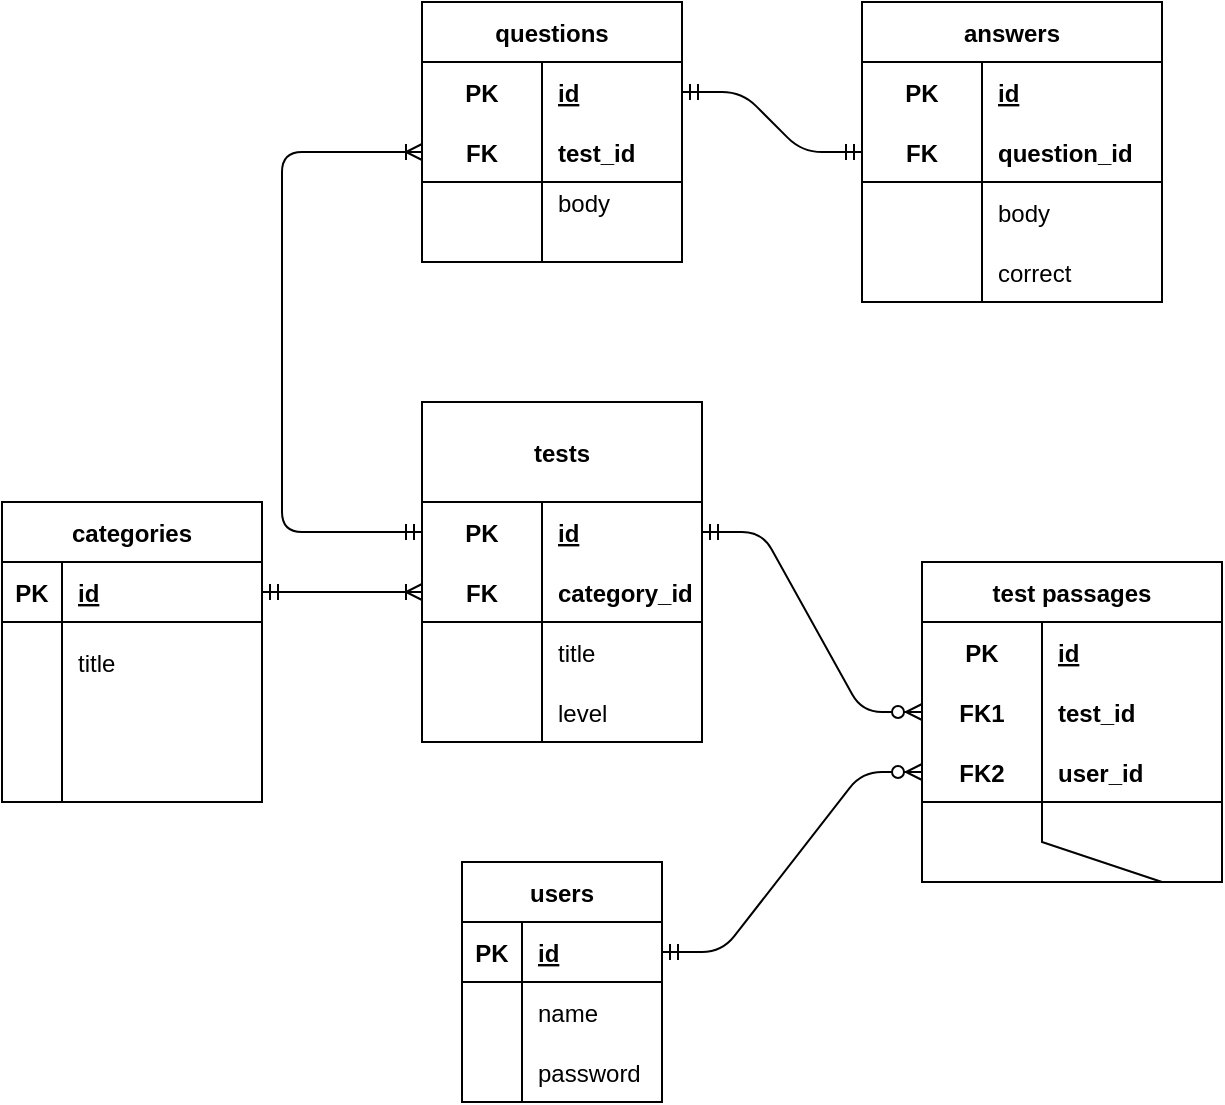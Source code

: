 <mxfile version="13.4.6" type="github">
  <diagram id="GfxbMXtH6MXTsTzPyRCo" name="Page-1">
    <mxGraphModel dx="981" dy="544" grid="1" gridSize="10" guides="1" tooltips="1" connect="1" arrows="1" fold="1" page="1" pageScale="1" pageWidth="827" pageHeight="1169" math="0" shadow="0">
      <root>
        <mxCell id="0" />
        <mxCell id="1" parent="0" />
        <mxCell id="fzq1k9dkUvf0WdeCDBml-178" value="" style="edgeStyle=entityRelationEdgeStyle;fontSize=12;html=1;endArrow=ERzeroToMany;startArrow=ERmandOne;" edge="1" parent="1" source="fzq1k9dkUvf0WdeCDBml-35" target="fzq1k9dkUvf0WdeCDBml-110">
          <mxGeometry width="100" height="100" relative="1" as="geometry">
            <mxPoint x="380" y="570" as="sourcePoint" />
            <mxPoint x="480" y="470" as="targetPoint" />
          </mxGeometry>
        </mxCell>
        <mxCell id="fzq1k9dkUvf0WdeCDBml-181" value="" style="edgeStyle=entityRelationEdgeStyle;fontSize=12;html=1;endArrow=ERzeroToMany;startArrow=ERmandOne;entryX=0;entryY=0.5;entryDx=0;entryDy=0;exitX=1;exitY=0.5;exitDx=0;exitDy=0;" edge="1" parent="1" source="fzq1k9dkUvf0WdeCDBml-78" target="fzq1k9dkUvf0WdeCDBml-120">
          <mxGeometry width="100" height="100" relative="1" as="geometry">
            <mxPoint x="520" y="415" as="sourcePoint" />
            <mxPoint x="480" y="470" as="targetPoint" />
          </mxGeometry>
        </mxCell>
        <mxCell id="fzq1k9dkUvf0WdeCDBml-182" value="" style="fontSize=12;html=1;endArrow=ERoneToMany;startArrow=ERmandOne;entryX=0;entryY=0.5;entryDx=0;entryDy=0;exitX=1;exitY=0.5;exitDx=0;exitDy=0;" edge="1" parent="1" source="fzq1k9dkUvf0WdeCDBml-137" target="fzq1k9dkUvf0WdeCDBml-81">
          <mxGeometry width="100" height="100" relative="1" as="geometry">
            <mxPoint x="390" y="385" as="sourcePoint" />
            <mxPoint x="310" y="480" as="targetPoint" />
          </mxGeometry>
        </mxCell>
        <mxCell id="fzq1k9dkUvf0WdeCDBml-77" value="tests" style="shape=table;startSize=50;container=1;collapsible=1;childLayout=tableLayout;fixedRows=1;rowLines=0;fontStyle=1;align=center;resizeLast=1;" vertex="1" parent="1">
          <mxGeometry x="230" y="410" width="140" height="170" as="geometry">
            <mxRectangle x="60" y="410" width="60" height="30" as="alternateBounds" />
          </mxGeometry>
        </mxCell>
        <mxCell id="fzq1k9dkUvf0WdeCDBml-78" value="" style="shape=partialRectangle;collapsible=0;dropTarget=0;pointerEvents=0;fillColor=none;top=0;left=0;bottom=0;right=0;points=[[0,0.5],[1,0.5]];portConstraint=eastwest;" vertex="1" parent="fzq1k9dkUvf0WdeCDBml-77">
          <mxGeometry y="50" width="140" height="30" as="geometry" />
        </mxCell>
        <mxCell id="fzq1k9dkUvf0WdeCDBml-79" value="PK" style="shape=partialRectangle;connectable=0;fillColor=none;top=0;left=0;bottom=0;right=0;fontStyle=1;overflow=hidden;" vertex="1" parent="fzq1k9dkUvf0WdeCDBml-78">
          <mxGeometry width="60" height="30" as="geometry" />
        </mxCell>
        <mxCell id="fzq1k9dkUvf0WdeCDBml-80" value="id" style="shape=partialRectangle;connectable=0;fillColor=none;top=0;left=0;bottom=0;right=0;align=left;spacingLeft=6;fontStyle=5;overflow=hidden;" vertex="1" parent="fzq1k9dkUvf0WdeCDBml-78">
          <mxGeometry x="60" width="80" height="30" as="geometry" />
        </mxCell>
        <mxCell id="fzq1k9dkUvf0WdeCDBml-81" value="" style="shape=partialRectangle;collapsible=0;dropTarget=0;pointerEvents=0;fillColor=none;top=0;left=0;bottom=1;right=0;points=[[0,0.5],[1,0.5]];portConstraint=eastwest;" vertex="1" parent="fzq1k9dkUvf0WdeCDBml-77">
          <mxGeometry y="80" width="140" height="30" as="geometry" />
        </mxCell>
        <mxCell id="fzq1k9dkUvf0WdeCDBml-82" value="FK" style="shape=partialRectangle;connectable=0;fillColor=none;top=0;left=0;bottom=0;right=0;fontStyle=1;overflow=hidden;" vertex="1" parent="fzq1k9dkUvf0WdeCDBml-81">
          <mxGeometry width="60" height="30" as="geometry" />
        </mxCell>
        <mxCell id="fzq1k9dkUvf0WdeCDBml-83" value="category_id" style="shape=partialRectangle;connectable=0;fillColor=none;top=0;left=0;bottom=0;right=0;align=left;spacingLeft=6;fontStyle=1;overflow=hidden;" vertex="1" parent="fzq1k9dkUvf0WdeCDBml-81">
          <mxGeometry x="60" width="80" height="30" as="geometry" />
        </mxCell>
        <mxCell id="fzq1k9dkUvf0WdeCDBml-84" value="" style="shape=partialRectangle;collapsible=0;dropTarget=0;pointerEvents=0;fillColor=none;top=0;left=0;bottom=0;right=0;points=[[0,0.5],[1,0.5]];portConstraint=eastwest;" vertex="1" parent="fzq1k9dkUvf0WdeCDBml-77">
          <mxGeometry y="110" width="140" height="30" as="geometry" />
        </mxCell>
        <mxCell id="fzq1k9dkUvf0WdeCDBml-85" value="" style="shape=partialRectangle;connectable=0;fillColor=none;top=0;left=0;bottom=0;right=0;editable=1;overflow=hidden;" vertex="1" parent="fzq1k9dkUvf0WdeCDBml-84">
          <mxGeometry width="60" height="30" as="geometry" />
        </mxCell>
        <mxCell id="fzq1k9dkUvf0WdeCDBml-86" value="title" style="shape=partialRectangle;connectable=0;fillColor=none;top=0;left=0;bottom=0;right=0;align=left;spacingLeft=6;overflow=hidden;" vertex="1" parent="fzq1k9dkUvf0WdeCDBml-84">
          <mxGeometry x="60" width="80" height="30" as="geometry" />
        </mxCell>
        <mxCell id="fzq1k9dkUvf0WdeCDBml-87" value="" style="shape=partialRectangle;collapsible=0;dropTarget=0;pointerEvents=0;fillColor=none;top=0;left=0;bottom=0;right=0;points=[[0,0.5],[1,0.5]];portConstraint=eastwest;" vertex="1" parent="fzq1k9dkUvf0WdeCDBml-77">
          <mxGeometry y="140" width="140" height="30" as="geometry" />
        </mxCell>
        <mxCell id="fzq1k9dkUvf0WdeCDBml-88" value="" style="shape=partialRectangle;connectable=0;fillColor=none;top=0;left=0;bottom=0;right=0;editable=1;overflow=hidden;" vertex="1" parent="fzq1k9dkUvf0WdeCDBml-87">
          <mxGeometry width="60" height="30" as="geometry" />
        </mxCell>
        <mxCell id="fzq1k9dkUvf0WdeCDBml-89" value="level" style="shape=partialRectangle;connectable=0;fillColor=none;top=0;left=0;bottom=0;right=0;align=left;spacingLeft=6;overflow=hidden;" vertex="1" parent="fzq1k9dkUvf0WdeCDBml-87">
          <mxGeometry x="60" width="80" height="30" as="geometry" />
        </mxCell>
        <mxCell id="fzq1k9dkUvf0WdeCDBml-136" value="categories" style="shape=table;startSize=30;container=1;collapsible=1;childLayout=tableLayout;fixedRows=1;rowLines=0;fontStyle=1;align=center;resizeLast=1;" vertex="1" parent="1">
          <mxGeometry x="20" y="460" width="130" height="150" as="geometry" />
        </mxCell>
        <mxCell id="fzq1k9dkUvf0WdeCDBml-137" value="" style="shape=partialRectangle;collapsible=0;dropTarget=0;pointerEvents=0;fillColor=none;top=0;left=0;bottom=1;right=0;points=[[0,0.5],[1,0.5]];portConstraint=eastwest;" vertex="1" parent="fzq1k9dkUvf0WdeCDBml-136">
          <mxGeometry y="30" width="130" height="30" as="geometry" />
        </mxCell>
        <mxCell id="fzq1k9dkUvf0WdeCDBml-138" value="PK" style="shape=partialRectangle;connectable=0;fillColor=none;top=0;left=0;bottom=0;right=0;fontStyle=1;overflow=hidden;" vertex="1" parent="fzq1k9dkUvf0WdeCDBml-137">
          <mxGeometry width="30" height="30" as="geometry" />
        </mxCell>
        <mxCell id="fzq1k9dkUvf0WdeCDBml-139" value="id" style="shape=partialRectangle;connectable=0;fillColor=none;top=0;left=0;bottom=0;right=0;align=left;spacingLeft=6;fontStyle=5;overflow=hidden;" vertex="1" parent="fzq1k9dkUvf0WdeCDBml-137">
          <mxGeometry x="30" width="100" height="30" as="geometry" />
        </mxCell>
        <mxCell id="fzq1k9dkUvf0WdeCDBml-140" value="" style="shape=partialRectangle;collapsible=0;dropTarget=0;pointerEvents=0;fillColor=none;top=0;left=0;bottom=0;right=0;points=[[0,0.5],[1,0.5]];portConstraint=eastwest;" vertex="1" parent="fzq1k9dkUvf0WdeCDBml-136">
          <mxGeometry y="60" width="130" height="40" as="geometry" />
        </mxCell>
        <mxCell id="fzq1k9dkUvf0WdeCDBml-141" value="" style="shape=partialRectangle;connectable=0;fillColor=none;top=0;left=0;bottom=0;right=0;editable=1;overflow=hidden;" vertex="1" parent="fzq1k9dkUvf0WdeCDBml-140">
          <mxGeometry width="30" height="40" as="geometry" />
        </mxCell>
        <mxCell id="fzq1k9dkUvf0WdeCDBml-142" value="title" style="shape=partialRectangle;connectable=0;fillColor=none;top=0;left=0;bottom=0;right=0;align=left;spacingLeft=6;overflow=hidden;" vertex="1" parent="fzq1k9dkUvf0WdeCDBml-140">
          <mxGeometry x="30" width="100" height="40" as="geometry" />
        </mxCell>
        <mxCell id="fzq1k9dkUvf0WdeCDBml-143" value="" style="shape=partialRectangle;collapsible=0;dropTarget=0;pointerEvents=0;fillColor=none;top=0;left=0;bottom=0;right=0;points=[[0,0.5],[1,0.5]];portConstraint=eastwest;" vertex="1" parent="fzq1k9dkUvf0WdeCDBml-136">
          <mxGeometry y="100" width="130" height="30" as="geometry" />
        </mxCell>
        <mxCell id="fzq1k9dkUvf0WdeCDBml-144" value="" style="shape=partialRectangle;connectable=0;fillColor=none;top=0;left=0;bottom=0;right=0;editable=1;overflow=hidden;" vertex="1" parent="fzq1k9dkUvf0WdeCDBml-143">
          <mxGeometry width="30" height="30" as="geometry" />
        </mxCell>
        <mxCell id="fzq1k9dkUvf0WdeCDBml-145" value="" style="shape=partialRectangle;connectable=0;fillColor=none;top=0;left=0;bottom=0;right=0;align=left;spacingLeft=6;overflow=hidden;" vertex="1" parent="fzq1k9dkUvf0WdeCDBml-143">
          <mxGeometry x="30" width="100" height="30" as="geometry" />
        </mxCell>
        <mxCell id="fzq1k9dkUvf0WdeCDBml-146" value="" style="shape=partialRectangle;collapsible=0;dropTarget=0;pointerEvents=0;fillColor=none;top=0;left=0;bottom=0;right=0;points=[[0,0.5],[1,0.5]];portConstraint=eastwest;" vertex="1" parent="fzq1k9dkUvf0WdeCDBml-136">
          <mxGeometry y="130" width="130" height="20" as="geometry" />
        </mxCell>
        <mxCell id="fzq1k9dkUvf0WdeCDBml-147" value="" style="shape=partialRectangle;connectable=0;fillColor=none;top=0;left=0;bottom=0;right=0;editable=1;overflow=hidden;" vertex="1" parent="fzq1k9dkUvf0WdeCDBml-146">
          <mxGeometry width="30" height="20" as="geometry" />
        </mxCell>
        <mxCell id="fzq1k9dkUvf0WdeCDBml-148" value="" style="shape=partialRectangle;connectable=0;fillColor=none;top=0;left=0;bottom=0;right=0;align=left;spacingLeft=6;overflow=hidden;" vertex="1" parent="fzq1k9dkUvf0WdeCDBml-146">
          <mxGeometry x="30" width="100" height="20" as="geometry" />
        </mxCell>
        <mxCell id="fzq1k9dkUvf0WdeCDBml-106" value="test passages" style="shape=table;startSize=30;container=1;collapsible=1;childLayout=tableLayout;fixedRows=1;rowLines=0;fontStyle=1;align=center;resizeLast=1;" vertex="1" parent="1">
          <mxGeometry x="480" y="490" width="150" height="160" as="geometry" />
        </mxCell>
        <mxCell id="fzq1k9dkUvf0WdeCDBml-107" value="" style="shape=partialRectangle;collapsible=0;dropTarget=0;pointerEvents=0;fillColor=none;top=0;left=0;bottom=0;right=0;points=[[0,0.5],[1,0.5]];portConstraint=eastwest;" vertex="1" parent="fzq1k9dkUvf0WdeCDBml-106">
          <mxGeometry y="30" width="150" height="30" as="geometry" />
        </mxCell>
        <mxCell id="fzq1k9dkUvf0WdeCDBml-108" value="PK" style="shape=partialRectangle;connectable=0;fillColor=none;top=0;left=0;bottom=0;right=0;fontStyle=1;overflow=hidden;" vertex="1" parent="fzq1k9dkUvf0WdeCDBml-107">
          <mxGeometry width="60" height="30" as="geometry" />
        </mxCell>
        <mxCell id="fzq1k9dkUvf0WdeCDBml-109" value="id" style="shape=partialRectangle;connectable=0;fillColor=none;top=0;left=0;bottom=0;right=0;align=left;spacingLeft=6;fontStyle=5;overflow=hidden;" vertex="1" parent="fzq1k9dkUvf0WdeCDBml-107">
          <mxGeometry x="60" width="90" height="30" as="geometry" />
        </mxCell>
        <mxCell id="fzq1k9dkUvf0WdeCDBml-120" value="" style="shape=partialRectangle;collapsible=0;dropTarget=0;pointerEvents=0;fillColor=none;top=0;left=0;bottom=0;right=0;points=[[0,0.5],[1,0.5]];portConstraint=eastwest;" vertex="1" parent="fzq1k9dkUvf0WdeCDBml-106">
          <mxGeometry y="60" width="150" height="30" as="geometry" />
        </mxCell>
        <mxCell id="fzq1k9dkUvf0WdeCDBml-121" value="FK1" style="shape=partialRectangle;connectable=0;fillColor=none;top=0;left=0;bottom=0;right=0;fontStyle=1;overflow=hidden;" vertex="1" parent="fzq1k9dkUvf0WdeCDBml-120">
          <mxGeometry width="60" height="30" as="geometry" />
        </mxCell>
        <mxCell id="fzq1k9dkUvf0WdeCDBml-122" value="test_id" style="shape=partialRectangle;connectable=0;fillColor=none;top=0;left=0;bottom=0;right=0;align=left;spacingLeft=6;fontStyle=1;overflow=hidden;" vertex="1" parent="fzq1k9dkUvf0WdeCDBml-120">
          <mxGeometry x="60" width="90" height="30" as="geometry" />
        </mxCell>
        <mxCell id="fzq1k9dkUvf0WdeCDBml-110" value="" style="shape=partialRectangle;collapsible=0;dropTarget=0;pointerEvents=0;fillColor=none;top=0;left=0;bottom=1;right=0;points=[[0,0.5],[1,0.5]];portConstraint=eastwest;" vertex="1" parent="fzq1k9dkUvf0WdeCDBml-106">
          <mxGeometry y="90" width="150" height="30" as="geometry" />
        </mxCell>
        <mxCell id="fzq1k9dkUvf0WdeCDBml-111" value="FK2" style="shape=partialRectangle;connectable=0;fillColor=none;top=0;left=0;bottom=0;right=0;fontStyle=1;overflow=hidden;" vertex="1" parent="fzq1k9dkUvf0WdeCDBml-110">
          <mxGeometry width="60" height="30" as="geometry" />
        </mxCell>
        <mxCell id="fzq1k9dkUvf0WdeCDBml-112" value="user_id" style="shape=partialRectangle;connectable=0;fillColor=none;top=0;left=0;bottom=0;right=0;align=left;spacingLeft=6;fontStyle=1;overflow=hidden;" vertex="1" parent="fzq1k9dkUvf0WdeCDBml-110">
          <mxGeometry x="60" width="90" height="30" as="geometry" />
        </mxCell>
        <mxCell id="fzq1k9dkUvf0WdeCDBml-113" value="" style="shape=partialRectangle;collapsible=0;dropTarget=0;pointerEvents=0;fillColor=none;top=0;left=0;bottom=0;right=0;points=[[0,0.5],[1,0.5]];portConstraint=eastwest;" vertex="1" parent="fzq1k9dkUvf0WdeCDBml-106">
          <mxGeometry y="120" width="150" height="20" as="geometry" />
        </mxCell>
        <mxCell id="fzq1k9dkUvf0WdeCDBml-114" value="" style="shape=partialRectangle;connectable=0;fillColor=none;top=0;left=0;bottom=0;right=0;editable=1;overflow=hidden;" vertex="1" parent="fzq1k9dkUvf0WdeCDBml-113">
          <mxGeometry width="60" height="20" as="geometry" />
        </mxCell>
        <mxCell id="fzq1k9dkUvf0WdeCDBml-115" value="" style="shape=partialRectangle;connectable=0;fillColor=none;top=0;left=0;bottom=0;right=0;align=left;spacingLeft=6;overflow=hidden;" vertex="1" parent="fzq1k9dkUvf0WdeCDBml-113">
          <mxGeometry x="60" width="90" height="20" as="geometry" />
        </mxCell>
        <mxCell id="fzq1k9dkUvf0WdeCDBml-116" value="" style="shape=partialRectangle;collapsible=0;dropTarget=0;pointerEvents=0;fillColor=none;top=0;left=0;bottom=0;right=0;points=[[0,0.5],[1,0.5]];portConstraint=eastwest;" vertex="1" parent="fzq1k9dkUvf0WdeCDBml-106">
          <mxGeometry y="140" width="150" height="20" as="geometry" />
        </mxCell>
        <mxCell id="fzq1k9dkUvf0WdeCDBml-118" value="" style="shape=partialRectangle;connectable=0;fillColor=none;top=0;left=0;bottom=0;right=0;align=left;spacingLeft=6;overflow=hidden;" vertex="1" parent="fzq1k9dkUvf0WdeCDBml-116">
          <mxGeometry width="120" height="20" as="geometry" />
        </mxCell>
        <mxCell id="fzq1k9dkUvf0WdeCDBml-117" value="" style="shape=partialRectangle;connectable=0;fillColor=none;top=0;left=0;bottom=0;right=0;editable=1;overflow=hidden;" vertex="1" parent="fzq1k9dkUvf0WdeCDBml-116">
          <mxGeometry x="120" width="30" height="20" as="geometry" />
        </mxCell>
        <mxCell id="fzq1k9dkUvf0WdeCDBml-34" value="users" style="shape=table;startSize=30;container=1;collapsible=1;childLayout=tableLayout;fixedRows=1;rowLines=0;fontStyle=1;align=center;resizeLast=1;" vertex="1" parent="1">
          <mxGeometry x="250" y="640" width="100" height="120" as="geometry" />
        </mxCell>
        <mxCell id="fzq1k9dkUvf0WdeCDBml-35" value="" style="shape=partialRectangle;collapsible=0;dropTarget=0;pointerEvents=0;fillColor=none;top=0;left=0;bottom=1;right=0;points=[[0,0.5],[1,0.5]];portConstraint=eastwest;" vertex="1" parent="fzq1k9dkUvf0WdeCDBml-34">
          <mxGeometry y="30" width="100" height="30" as="geometry" />
        </mxCell>
        <mxCell id="fzq1k9dkUvf0WdeCDBml-36" value="PK" style="shape=partialRectangle;connectable=0;fillColor=none;top=0;left=0;bottom=0;right=0;fontStyle=1;overflow=hidden;" vertex="1" parent="fzq1k9dkUvf0WdeCDBml-35">
          <mxGeometry width="30" height="30" as="geometry" />
        </mxCell>
        <mxCell id="fzq1k9dkUvf0WdeCDBml-37" value="id" style="shape=partialRectangle;connectable=0;fillColor=none;top=0;left=0;bottom=0;right=0;align=left;spacingLeft=6;fontStyle=5;overflow=hidden;" vertex="1" parent="fzq1k9dkUvf0WdeCDBml-35">
          <mxGeometry x="30" width="70" height="30" as="geometry" />
        </mxCell>
        <mxCell id="fzq1k9dkUvf0WdeCDBml-38" value="" style="shape=partialRectangle;collapsible=0;dropTarget=0;pointerEvents=0;fillColor=none;top=0;left=0;bottom=0;right=0;points=[[0,0.5],[1,0.5]];portConstraint=eastwest;" vertex="1" parent="fzq1k9dkUvf0WdeCDBml-34">
          <mxGeometry y="60" width="100" height="30" as="geometry" />
        </mxCell>
        <mxCell id="fzq1k9dkUvf0WdeCDBml-39" value="" style="shape=partialRectangle;connectable=0;fillColor=none;top=0;left=0;bottom=0;right=0;editable=1;overflow=hidden;" vertex="1" parent="fzq1k9dkUvf0WdeCDBml-38">
          <mxGeometry width="30" height="30" as="geometry" />
        </mxCell>
        <mxCell id="fzq1k9dkUvf0WdeCDBml-40" value="name" style="shape=partialRectangle;connectable=0;fillColor=none;top=0;left=0;bottom=0;right=0;align=left;spacingLeft=6;overflow=hidden;" vertex="1" parent="fzq1k9dkUvf0WdeCDBml-38">
          <mxGeometry x="30" width="70" height="30" as="geometry" />
        </mxCell>
        <mxCell id="fzq1k9dkUvf0WdeCDBml-41" value="" style="shape=partialRectangle;collapsible=0;dropTarget=0;pointerEvents=0;fillColor=none;top=0;left=0;bottom=0;right=0;points=[[0,0.5],[1,0.5]];portConstraint=eastwest;" vertex="1" parent="fzq1k9dkUvf0WdeCDBml-34">
          <mxGeometry y="90" width="100" height="30" as="geometry" />
        </mxCell>
        <mxCell id="fzq1k9dkUvf0WdeCDBml-42" value="" style="shape=partialRectangle;connectable=0;fillColor=none;top=0;left=0;bottom=0;right=0;editable=1;overflow=hidden;" vertex="1" parent="fzq1k9dkUvf0WdeCDBml-41">
          <mxGeometry width="30" height="30" as="geometry" />
        </mxCell>
        <mxCell id="fzq1k9dkUvf0WdeCDBml-43" value="password" style="shape=partialRectangle;connectable=0;fillColor=none;top=0;left=0;bottom=0;right=0;align=left;spacingLeft=6;overflow=hidden;" vertex="1" parent="fzq1k9dkUvf0WdeCDBml-41">
          <mxGeometry x="30" width="70" height="30" as="geometry" />
        </mxCell>
        <mxCell id="fzq1k9dkUvf0WdeCDBml-123" value="questions" style="shape=table;startSize=30;container=1;collapsible=1;childLayout=tableLayout;fixedRows=1;rowLines=0;fontStyle=1;align=center;resizeLast=1;" vertex="1" parent="1">
          <mxGeometry x="230" y="210" width="130" height="130" as="geometry">
            <mxRectangle x="40" y="780" width="90" height="30" as="alternateBounds" />
          </mxGeometry>
        </mxCell>
        <mxCell id="fzq1k9dkUvf0WdeCDBml-124" value="" style="shape=partialRectangle;collapsible=0;dropTarget=0;pointerEvents=0;fillColor=none;top=0;left=0;bottom=0;right=0;points=[[0,0.5],[1,0.5]];portConstraint=eastwest;" vertex="1" parent="fzq1k9dkUvf0WdeCDBml-123">
          <mxGeometry y="30" width="130" height="30" as="geometry" />
        </mxCell>
        <mxCell id="fzq1k9dkUvf0WdeCDBml-125" value="PK" style="shape=partialRectangle;connectable=0;fillColor=none;top=0;left=0;bottom=0;right=0;fontStyle=1;overflow=hidden;" vertex="1" parent="fzq1k9dkUvf0WdeCDBml-124">
          <mxGeometry width="60" height="30" as="geometry" />
        </mxCell>
        <mxCell id="fzq1k9dkUvf0WdeCDBml-126" value="id" style="shape=partialRectangle;connectable=0;fillColor=none;top=0;left=0;bottom=0;right=0;align=left;spacingLeft=6;fontStyle=5;overflow=hidden;" vertex="1" parent="fzq1k9dkUvf0WdeCDBml-124">
          <mxGeometry x="60" width="70" height="30" as="geometry" />
        </mxCell>
        <mxCell id="fzq1k9dkUvf0WdeCDBml-127" value="" style="shape=partialRectangle;collapsible=0;dropTarget=0;pointerEvents=0;fillColor=none;top=0;left=0;bottom=1;right=0;points=[[0,0.5],[1,0.5]];portConstraint=eastwest;" vertex="1" parent="fzq1k9dkUvf0WdeCDBml-123">
          <mxGeometry y="60" width="130" height="30" as="geometry" />
        </mxCell>
        <mxCell id="fzq1k9dkUvf0WdeCDBml-128" value="FK" style="shape=partialRectangle;connectable=0;fillColor=none;top=0;left=0;bottom=0;right=0;fontStyle=1;overflow=hidden;" vertex="1" parent="fzq1k9dkUvf0WdeCDBml-127">
          <mxGeometry width="60" height="30" as="geometry" />
        </mxCell>
        <mxCell id="fzq1k9dkUvf0WdeCDBml-129" value="test_id" style="shape=partialRectangle;connectable=0;fillColor=none;top=0;left=0;bottom=0;right=0;align=left;spacingLeft=6;fontStyle=1;overflow=hidden;" vertex="1" parent="fzq1k9dkUvf0WdeCDBml-127">
          <mxGeometry x="60" width="70" height="30" as="geometry" />
        </mxCell>
        <mxCell id="fzq1k9dkUvf0WdeCDBml-130" value="" style="shape=partialRectangle;collapsible=0;dropTarget=0;pointerEvents=0;fillColor=none;top=0;left=0;bottom=0;right=0;points=[[0,0.5],[1,0.5]];portConstraint=eastwest;" vertex="1" parent="fzq1k9dkUvf0WdeCDBml-123">
          <mxGeometry y="90" width="130" height="20" as="geometry" />
        </mxCell>
        <mxCell id="fzq1k9dkUvf0WdeCDBml-131" value="" style="shape=partialRectangle;connectable=0;fillColor=none;top=0;left=0;bottom=0;right=0;editable=1;overflow=hidden;" vertex="1" parent="fzq1k9dkUvf0WdeCDBml-130">
          <mxGeometry width="60" height="20" as="geometry" />
        </mxCell>
        <mxCell id="fzq1k9dkUvf0WdeCDBml-132" value="body" style="shape=partialRectangle;connectable=0;fillColor=none;top=0;left=0;bottom=0;right=0;align=left;spacingLeft=6;overflow=hidden;" vertex="1" parent="fzq1k9dkUvf0WdeCDBml-130">
          <mxGeometry x="60" width="70" height="20" as="geometry" />
        </mxCell>
        <mxCell id="fzq1k9dkUvf0WdeCDBml-133" value="" style="shape=partialRectangle;collapsible=0;dropTarget=0;pointerEvents=0;fillColor=none;top=0;left=0;bottom=0;right=0;points=[[0,0.5],[1,0.5]];portConstraint=eastwest;" vertex="1" parent="fzq1k9dkUvf0WdeCDBml-123">
          <mxGeometry y="110" width="130" height="20" as="geometry" />
        </mxCell>
        <mxCell id="fzq1k9dkUvf0WdeCDBml-134" value="" style="shape=partialRectangle;connectable=0;fillColor=none;top=0;left=0;bottom=0;right=0;editable=1;overflow=hidden;" vertex="1" parent="fzq1k9dkUvf0WdeCDBml-133">
          <mxGeometry width="60" height="20" as="geometry" />
        </mxCell>
        <mxCell id="fzq1k9dkUvf0WdeCDBml-135" value="" style="shape=partialRectangle;connectable=0;fillColor=none;top=0;left=0;bottom=0;right=0;align=left;spacingLeft=6;overflow=hidden;" vertex="1" parent="fzq1k9dkUvf0WdeCDBml-133">
          <mxGeometry x="60" width="70" height="20" as="geometry" />
        </mxCell>
        <mxCell id="fzq1k9dkUvf0WdeCDBml-184" value="" style="fontSize=12;html=1;endArrow=ERoneToMany;startArrow=ERmandOne;exitX=0;exitY=0.5;exitDx=0;exitDy=0;entryX=0;entryY=0.5;entryDx=0;entryDy=0;" edge="1" parent="1" source="fzq1k9dkUvf0WdeCDBml-78" target="fzq1k9dkUvf0WdeCDBml-127">
          <mxGeometry width="100" height="100" relative="1" as="geometry">
            <mxPoint x="120" y="410" as="sourcePoint" />
            <mxPoint x="220" y="310" as="targetPoint" />
            <Array as="points">
              <mxPoint x="160" y="475" />
              <mxPoint x="160" y="380" />
              <mxPoint x="160" y="285" />
            </Array>
          </mxGeometry>
        </mxCell>
        <mxCell id="fzq1k9dkUvf0WdeCDBml-162" value="answers" style="shape=table;startSize=30;container=1;collapsible=1;childLayout=tableLayout;fixedRows=1;rowLines=0;fontStyle=1;align=center;resizeLast=1;" vertex="1" parent="1">
          <mxGeometry x="450" y="210" width="150" height="150" as="geometry" />
        </mxCell>
        <mxCell id="fzq1k9dkUvf0WdeCDBml-163" value="" style="shape=partialRectangle;collapsible=0;dropTarget=0;pointerEvents=0;fillColor=none;top=0;left=0;bottom=0;right=0;points=[[0,0.5],[1,0.5]];portConstraint=eastwest;" vertex="1" parent="fzq1k9dkUvf0WdeCDBml-162">
          <mxGeometry y="30" width="150" height="30" as="geometry" />
        </mxCell>
        <mxCell id="fzq1k9dkUvf0WdeCDBml-164" value="PK" style="shape=partialRectangle;connectable=0;fillColor=none;top=0;left=0;bottom=0;right=0;fontStyle=1;overflow=hidden;" vertex="1" parent="fzq1k9dkUvf0WdeCDBml-163">
          <mxGeometry width="60" height="30" as="geometry" />
        </mxCell>
        <mxCell id="fzq1k9dkUvf0WdeCDBml-165" value="id" style="shape=partialRectangle;connectable=0;fillColor=none;top=0;left=0;bottom=0;right=0;align=left;spacingLeft=6;fontStyle=5;overflow=hidden;" vertex="1" parent="fzq1k9dkUvf0WdeCDBml-163">
          <mxGeometry x="60" width="90" height="30" as="geometry" />
        </mxCell>
        <mxCell id="fzq1k9dkUvf0WdeCDBml-166" value="" style="shape=partialRectangle;collapsible=0;dropTarget=0;pointerEvents=0;fillColor=none;top=0;left=0;bottom=1;right=0;points=[[0,0.5],[1,0.5]];portConstraint=eastwest;" vertex="1" parent="fzq1k9dkUvf0WdeCDBml-162">
          <mxGeometry y="60" width="150" height="30" as="geometry" />
        </mxCell>
        <mxCell id="fzq1k9dkUvf0WdeCDBml-167" value="FK" style="shape=partialRectangle;connectable=0;fillColor=none;top=0;left=0;bottom=0;right=0;fontStyle=1;overflow=hidden;" vertex="1" parent="fzq1k9dkUvf0WdeCDBml-166">
          <mxGeometry width="60" height="30" as="geometry" />
        </mxCell>
        <mxCell id="fzq1k9dkUvf0WdeCDBml-168" value="question_id" style="shape=partialRectangle;connectable=0;fillColor=none;top=0;left=0;bottom=0;right=0;align=left;spacingLeft=6;fontStyle=1;overflow=hidden;" vertex="1" parent="fzq1k9dkUvf0WdeCDBml-166">
          <mxGeometry x="60" width="90" height="30" as="geometry" />
        </mxCell>
        <mxCell id="fzq1k9dkUvf0WdeCDBml-169" value="" style="shape=partialRectangle;collapsible=0;dropTarget=0;pointerEvents=0;fillColor=none;top=0;left=0;bottom=0;right=0;points=[[0,0.5],[1,0.5]];portConstraint=eastwest;" vertex="1" parent="fzq1k9dkUvf0WdeCDBml-162">
          <mxGeometry y="90" width="150" height="30" as="geometry" />
        </mxCell>
        <mxCell id="fzq1k9dkUvf0WdeCDBml-170" value="" style="shape=partialRectangle;connectable=0;fillColor=none;top=0;left=0;bottom=0;right=0;editable=1;overflow=hidden;" vertex="1" parent="fzq1k9dkUvf0WdeCDBml-169">
          <mxGeometry width="60" height="30" as="geometry" />
        </mxCell>
        <mxCell id="fzq1k9dkUvf0WdeCDBml-171" value="body" style="shape=partialRectangle;connectable=0;fillColor=none;top=0;left=0;bottom=0;right=0;align=left;spacingLeft=6;overflow=hidden;" vertex="1" parent="fzq1k9dkUvf0WdeCDBml-169">
          <mxGeometry x="60" width="90" height="30" as="geometry" />
        </mxCell>
        <mxCell id="fzq1k9dkUvf0WdeCDBml-172" value="" style="shape=partialRectangle;collapsible=0;dropTarget=0;pointerEvents=0;fillColor=none;top=0;left=0;bottom=0;right=0;points=[[0,0.5],[1,0.5]];portConstraint=eastwest;" vertex="1" parent="fzq1k9dkUvf0WdeCDBml-162">
          <mxGeometry y="120" width="150" height="30" as="geometry" />
        </mxCell>
        <mxCell id="fzq1k9dkUvf0WdeCDBml-173" value="" style="shape=partialRectangle;connectable=0;fillColor=none;top=0;left=0;bottom=0;right=0;editable=1;overflow=hidden;" vertex="1" parent="fzq1k9dkUvf0WdeCDBml-172">
          <mxGeometry width="60" height="30" as="geometry" />
        </mxCell>
        <mxCell id="fzq1k9dkUvf0WdeCDBml-174" value="correct" style="shape=partialRectangle;connectable=0;fillColor=none;top=0;left=0;bottom=0;right=0;align=left;spacingLeft=6;overflow=hidden;" vertex="1" parent="fzq1k9dkUvf0WdeCDBml-172">
          <mxGeometry x="60" width="90" height="30" as="geometry" />
        </mxCell>
        <mxCell id="fzq1k9dkUvf0WdeCDBml-185" value="" style="edgeStyle=entityRelationEdgeStyle;fontSize=12;html=1;endArrow=ERmandOne;startArrow=ERmandOne;entryX=0;entryY=0.5;entryDx=0;entryDy=0;exitX=1;exitY=0.5;exitDx=0;exitDy=0;" edge="1" parent="1" source="fzq1k9dkUvf0WdeCDBml-124" target="fzq1k9dkUvf0WdeCDBml-166">
          <mxGeometry width="100" height="100" relative="1" as="geometry">
            <mxPoint x="380" y="500" as="sourcePoint" />
            <mxPoint x="480" y="400" as="targetPoint" />
          </mxGeometry>
        </mxCell>
      </root>
    </mxGraphModel>
  </diagram>
</mxfile>
